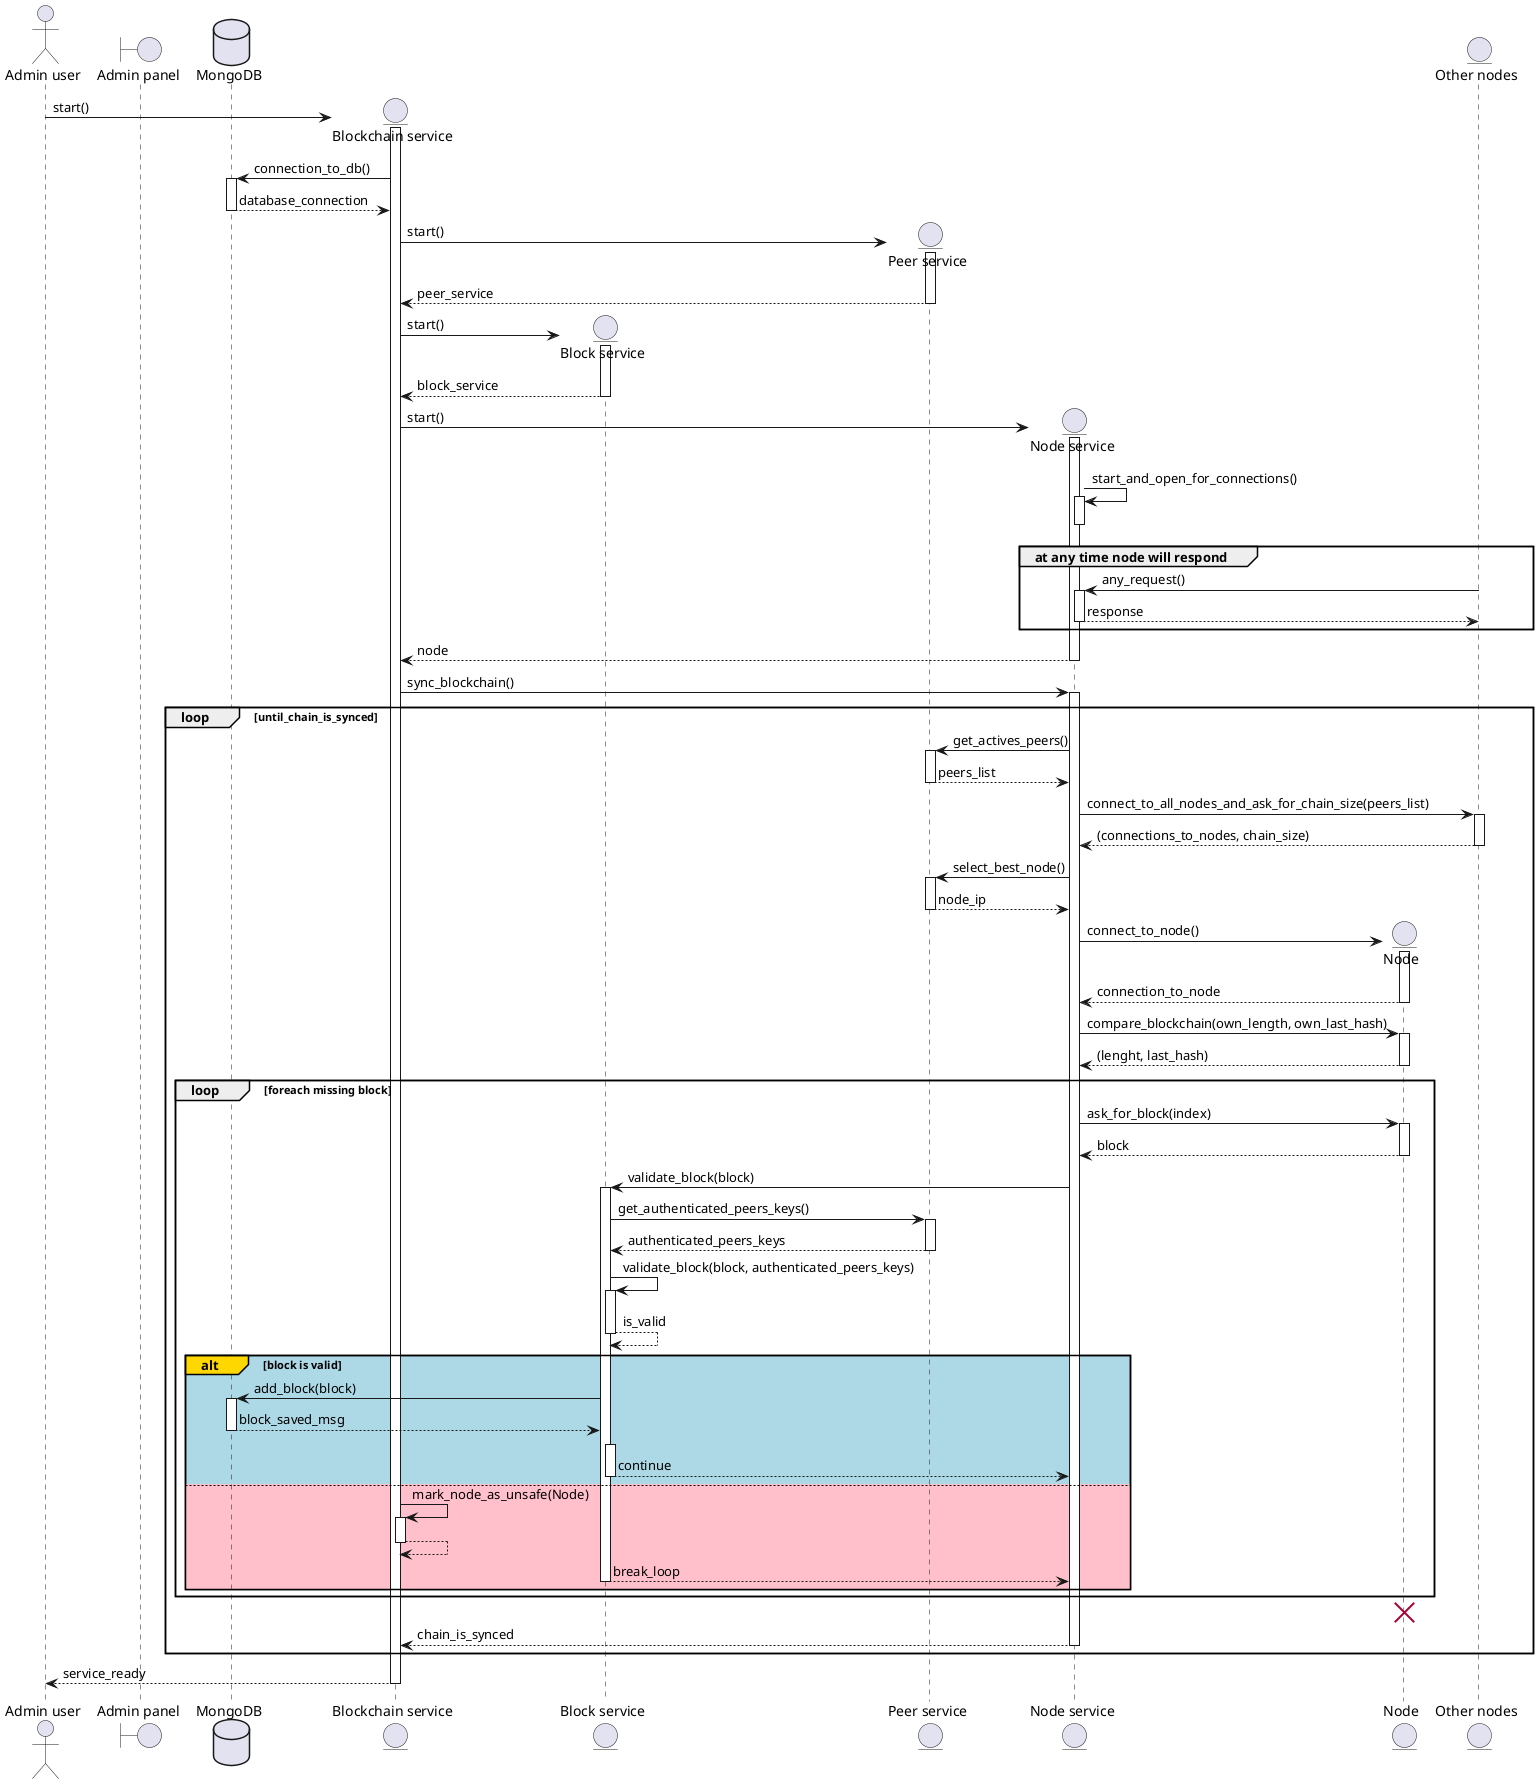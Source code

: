 @startuml

autoactivate on

actor "Admin user" as User
boundary "Admin panel" as GUI
database MongoDB
entity "Blockchain service" as Service
entity "Block service" as BS
entity "Peer service" as PS
entity "Node service" as P2P
entity "Node" as RN
entity "Other nodes" as ON

User -> Service ** : start()
activate Service
Service -> MongoDB : connection_to_db()
return database_connection
Service -> PS ** : start()
activate PS
return peer_service
Service -> BS ** : start()
activate BS
return block_service
Service -> P2P ** : start()
activate P2P
P2P -> P2P:start_and_open_for_connections()
deactivate P2P
group at any time node will respond
  ON -> P2P: any_request()
  return response
end
return node
Service -> P2P: sync_blockchain()
loop until_chain_is_synced
  P2P -> PS : get_actives_peers()
  return peers_list
  P2P -> ON : connect_to_all_nodes_and_ask_for_chain_size(peers_list)
  return (connections_to_nodes, chain_size)
  P2P -> PS: select_best_node()
  return node_ip
  P2P -> RN ** : connect_to_node()
  activate RN
  return connection_to_node
  P2P -> RN : compare_blockchain(own_length, own_last_hash)
  return (lenght, last_hash)
  loop foreach missing block
    P2P -> RN: ask_for_block(index)
    return block
    P2P -> BS: validate_block(block)
    BS -> PS: get_authenticated_peers_keys()
    return authenticated_peers_keys
    BS -> BS: validate_block(block, authenticated_peers_keys)
    return is_valid
    alt#Gold  #LightBlue block is valid
      BS -> MongoDB: add_block(block)
      return block_saved_msg
      P2P -[hidden]> BS
      return continue
    else #Pink
      Service -> Service: mark_node_as_unsafe(Node)
      return 
      return break_loop
    end
  end
  destroy RN
  return chain_is_synced
end
return service_ready

@enduml